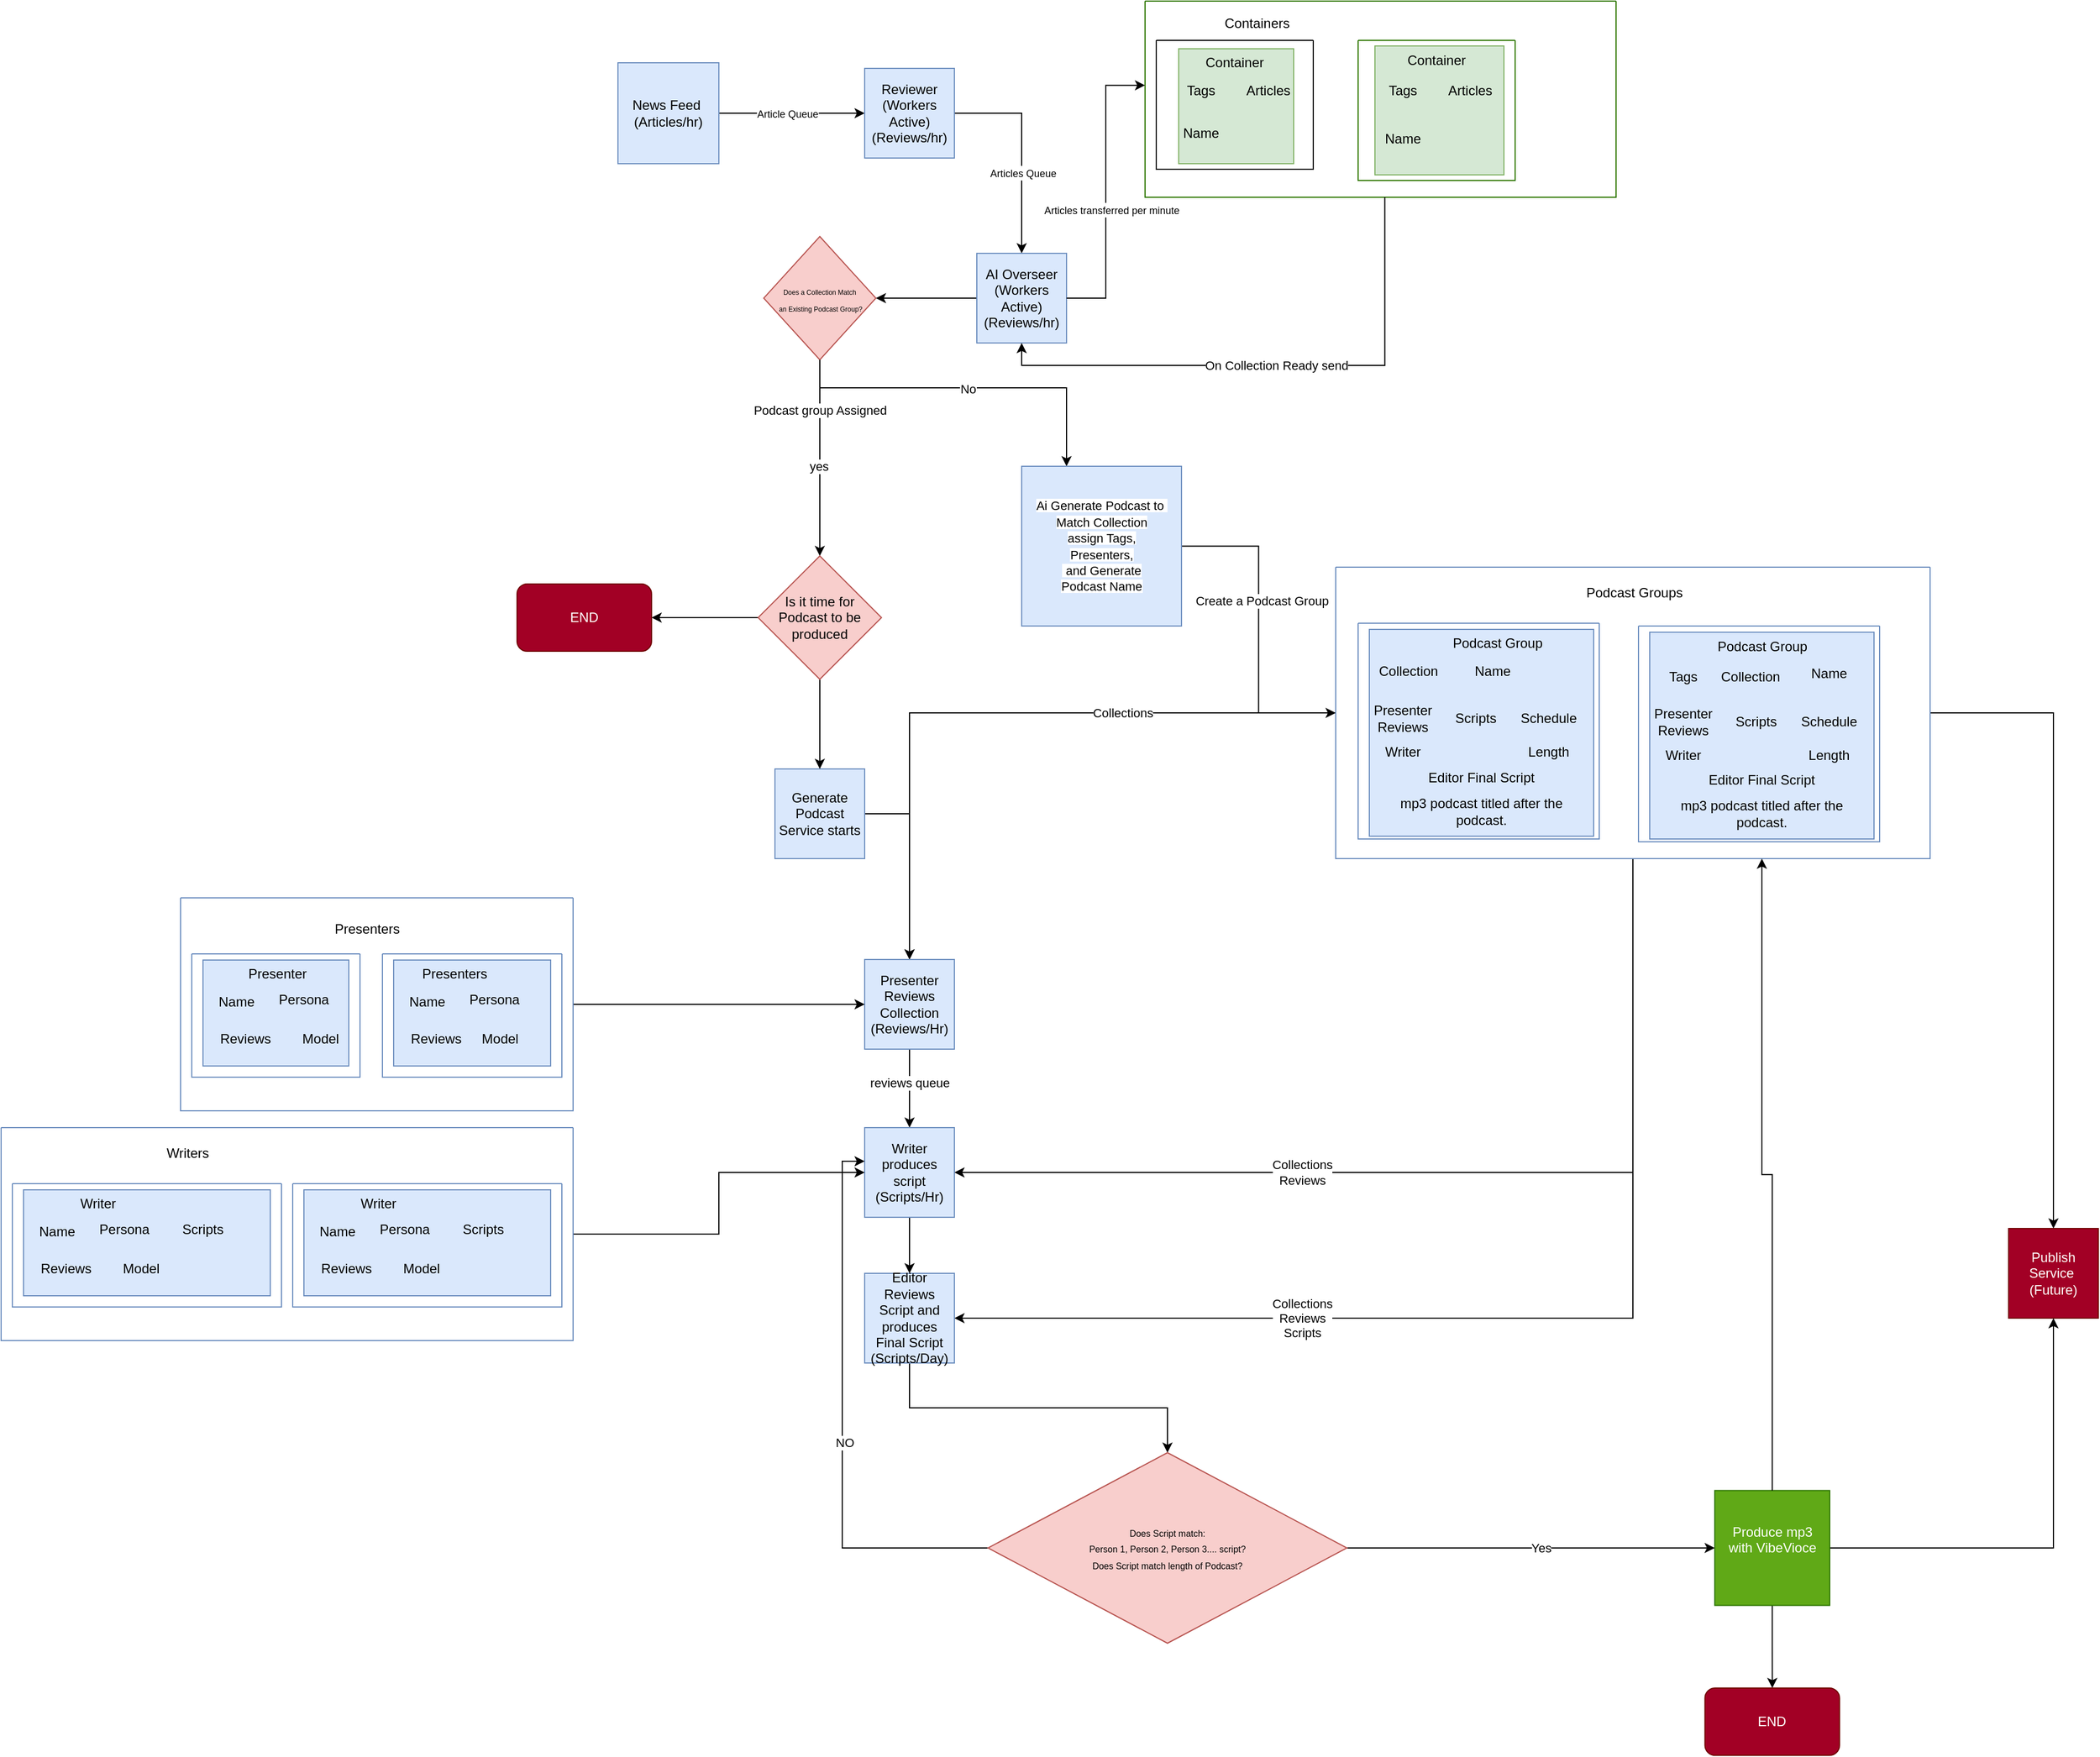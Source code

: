 <mxfile version="26.1.3">
  <diagram name="Page-1" id="74e2e168-ea6b-b213-b513-2b3c1d86103e">
    <mxGraphModel dx="2787" dy="908" grid="1" gridSize="10" guides="1" tooltips="1" connect="1" arrows="1" fold="1" page="1" pageScale="1" pageWidth="1100" pageHeight="850" background="none" math="0" shadow="0">
      <root>
        <mxCell id="0" />
        <mxCell id="1" parent="0" />
        <mxCell id="rtvpqQw-Y-bNc0LHo0PK-131" style="edgeStyle=orthogonalEdgeStyle;rounded=0;orthogonalLoop=1;jettySize=auto;html=1;entryX=1;entryY=0.5;entryDx=0;entryDy=0;exitX=0.5;exitY=1;exitDx=0;exitDy=0;" edge="1" parent="1" source="rtvpqQw-Y-bNc0LHo0PK-89" target="rtvpqQw-Y-bNc0LHo0PK-126">
          <mxGeometry relative="1" as="geometry">
            <mxPoint x="650" y="940.029" as="sourcePoint" />
          </mxGeometry>
        </mxCell>
        <mxCell id="rtvpqQw-Y-bNc0LHo0PK-132" value="Collections&lt;br&gt;Reviews&lt;br&gt;Scripts" style="edgeLabel;html=1;align=center;verticalAlign=middle;resizable=0;points=[];" vertex="1" connectable="0" parent="rtvpqQw-Y-bNc0LHo0PK-131">
          <mxGeometry x="0.267" relative="1" as="geometry">
            <mxPoint x="-62" as="offset" />
          </mxGeometry>
        </mxCell>
        <mxCell id="rtvpqQw-Y-bNc0LHo0PK-129" style="edgeStyle=orthogonalEdgeStyle;rounded=0;orthogonalLoop=1;jettySize=auto;html=1;exitX=0.5;exitY=1;exitDx=0;exitDy=0;entryX=1;entryY=0.5;entryDx=0;entryDy=0;" edge="1" parent="1" source="rtvpqQw-Y-bNc0LHo0PK-89" target="rtvpqQw-Y-bNc0LHo0PK-123">
          <mxGeometry relative="1" as="geometry">
            <mxPoint x="945" y="830.5" as="sourcePoint" />
            <mxPoint x="340" y="1110.5" as="targetPoint" />
          </mxGeometry>
        </mxCell>
        <mxCell id="rtvpqQw-Y-bNc0LHo0PK-130" value="Collections&lt;div&gt;Reviews&lt;/div&gt;" style="edgeLabel;html=1;align=center;verticalAlign=middle;resizable=0;points=[];" vertex="1" connectable="0" parent="rtvpqQw-Y-bNc0LHo0PK-129">
          <mxGeometry x="-0.06" y="1" relative="1" as="geometry">
            <mxPoint x="-159" y="-1" as="offset" />
          </mxGeometry>
        </mxCell>
        <mxCell id="rtvpqQw-Y-bNc0LHo0PK-3" style="edgeStyle=orthogonalEdgeStyle;rounded=0;orthogonalLoop=1;jettySize=auto;html=1;" edge="1" parent="1" source="rtvpqQw-Y-bNc0LHo0PK-1" target="rtvpqQw-Y-bNc0LHo0PK-2">
          <mxGeometry relative="1" as="geometry" />
        </mxCell>
        <mxCell id="rtvpqQw-Y-bNc0LHo0PK-4" value="&lt;font style=&quot;font-size: 9px;&quot;&gt;Article Queue&lt;/font&gt;" style="edgeLabel;html=1;align=center;verticalAlign=middle;resizable=0;points=[];" vertex="1" connectable="0" parent="rtvpqQw-Y-bNc0LHo0PK-3">
          <mxGeometry x="-0.061" relative="1" as="geometry">
            <mxPoint as="offset" />
          </mxGeometry>
        </mxCell>
        <mxCell id="rtvpqQw-Y-bNc0LHo0PK-1" value="News Feed&amp;nbsp;&lt;div&gt;(Articles/hr)&lt;/div&gt;" style="whiteSpace=wrap;html=1;aspect=fixed;fillColor=#dae8fc;strokeColor=#6c8ebf;" vertex="1" parent="1">
          <mxGeometry x="20" y="100" width="90" height="90" as="geometry" />
        </mxCell>
        <mxCell id="rtvpqQw-Y-bNc0LHo0PK-7" style="edgeStyle=orthogonalEdgeStyle;rounded=0;orthogonalLoop=1;jettySize=auto;html=1;" edge="1" parent="1" source="rtvpqQw-Y-bNc0LHo0PK-2" target="rtvpqQw-Y-bNc0LHo0PK-28">
          <mxGeometry relative="1" as="geometry" />
        </mxCell>
        <mxCell id="rtvpqQw-Y-bNc0LHo0PK-33" value="&lt;font style=&quot;font-size: 9px;&quot;&gt;Articles Queue&lt;/font&gt;" style="edgeLabel;html=1;align=center;verticalAlign=middle;resizable=0;points=[];" vertex="1" connectable="0" parent="rtvpqQw-Y-bNc0LHo0PK-7">
          <mxGeometry x="0.222" y="1" relative="1" as="geometry">
            <mxPoint as="offset" />
          </mxGeometry>
        </mxCell>
        <mxCell id="rtvpqQw-Y-bNc0LHo0PK-2" value="Reviewer&lt;br&gt;(Workers Active)&lt;br&gt;(Reviews/hr)" style="whiteSpace=wrap;html=1;aspect=fixed;fillColor=#dae8fc;strokeColor=#6c8ebf;" vertex="1" parent="1">
          <mxGeometry x="240" y="105" width="80" height="80" as="geometry" />
        </mxCell>
        <mxCell id="rtvpqQw-Y-bNc0LHo0PK-6" value="" style="swimlane;startSize=0;fillColor=#60a917;strokeColor=#2D7600;fontColor=#ffffff;" vertex="1" parent="1">
          <mxGeometry x="490" y="45" width="420" height="175" as="geometry" />
        </mxCell>
        <mxCell id="rtvpqQw-Y-bNc0LHo0PK-8" value="Containers" style="text;html=1;align=center;verticalAlign=middle;whiteSpace=wrap;rounded=0;" vertex="1" parent="rtvpqQw-Y-bNc0LHo0PK-6">
          <mxGeometry x="70" y="5" width="60" height="30" as="geometry" />
        </mxCell>
        <mxCell id="rtvpqQw-Y-bNc0LHo0PK-10" value="" style="swimlane;startSize=0;" vertex="1" parent="rtvpqQw-Y-bNc0LHo0PK-6">
          <mxGeometry x="10" y="35" width="140" height="115" as="geometry" />
        </mxCell>
        <mxCell id="rtvpqQw-Y-bNc0LHo0PK-73" value="" style="whiteSpace=wrap;html=1;aspect=fixed;fillColor=#d5e8d4;strokeColor=#82b366;" vertex="1" parent="rtvpqQw-Y-bNc0LHo0PK-10">
          <mxGeometry x="20" y="7.5" width="102.5" height="102.5" as="geometry" />
        </mxCell>
        <mxCell id="rtvpqQw-Y-bNc0LHo0PK-11" value="Container" style="text;html=1;align=center;verticalAlign=middle;whiteSpace=wrap;rounded=0;" vertex="1" parent="rtvpqQw-Y-bNc0LHo0PK-10">
          <mxGeometry x="40" y="7.5" width="60" height="25" as="geometry" />
        </mxCell>
        <mxCell id="rtvpqQw-Y-bNc0LHo0PK-17" value="Tags" style="text;html=1;align=center;verticalAlign=middle;whiteSpace=wrap;rounded=0;" vertex="1" parent="rtvpqQw-Y-bNc0LHo0PK-10">
          <mxGeometry x="10" y="30" width="60" height="30" as="geometry" />
        </mxCell>
        <mxCell id="rtvpqQw-Y-bNc0LHo0PK-18" value="Articles" style="text;html=1;align=center;verticalAlign=middle;whiteSpace=wrap;rounded=0;" vertex="1" parent="rtvpqQw-Y-bNc0LHo0PK-10">
          <mxGeometry x="70" y="30" width="60" height="30" as="geometry" />
        </mxCell>
        <mxCell id="rtvpqQw-Y-bNc0LHo0PK-26" value="Name" style="text;html=1;align=center;verticalAlign=middle;whiteSpace=wrap;rounded=0;" vertex="1" parent="rtvpqQw-Y-bNc0LHo0PK-10">
          <mxGeometry x="10" y="70" width="60" height="25" as="geometry" />
        </mxCell>
        <mxCell id="rtvpqQw-Y-bNc0LHo0PK-21" value="" style="swimlane;startSize=0;fillColor=#60a917;fontColor=#ffffff;strokeColor=#2D7600;" vertex="1" parent="rtvpqQw-Y-bNc0LHo0PK-6">
          <mxGeometry x="190" y="35" width="140" height="125" as="geometry" />
        </mxCell>
        <mxCell id="rtvpqQw-Y-bNc0LHo0PK-71" value="" style="whiteSpace=wrap;html=1;aspect=fixed;fillColor=#d5e8d4;strokeColor=#82b366;" vertex="1" parent="rtvpqQw-Y-bNc0LHo0PK-21">
          <mxGeometry x="15" y="5" width="115" height="115" as="geometry" />
        </mxCell>
        <mxCell id="rtvpqQw-Y-bNc0LHo0PK-22" value="Container" style="text;html=1;align=center;verticalAlign=middle;whiteSpace=wrap;rounded=0;" vertex="1" parent="rtvpqQw-Y-bNc0LHo0PK-21">
          <mxGeometry x="40" y="5" width="60" height="25" as="geometry" />
        </mxCell>
        <mxCell id="rtvpqQw-Y-bNc0LHo0PK-23" value="Tags" style="text;html=1;align=center;verticalAlign=middle;whiteSpace=wrap;rounded=0;" vertex="1" parent="rtvpqQw-Y-bNc0LHo0PK-21">
          <mxGeometry x="10" y="30" width="60" height="30" as="geometry" />
        </mxCell>
        <mxCell id="rtvpqQw-Y-bNc0LHo0PK-24" value="Articles" style="text;html=1;align=center;verticalAlign=middle;whiteSpace=wrap;rounded=0;" vertex="1" parent="rtvpqQw-Y-bNc0LHo0PK-21">
          <mxGeometry x="70" y="30" width="60" height="30" as="geometry" />
        </mxCell>
        <mxCell id="rtvpqQw-Y-bNc0LHo0PK-27" value="Name" style="text;html=1;align=center;verticalAlign=middle;whiteSpace=wrap;rounded=0;" vertex="1" parent="rtvpqQw-Y-bNc0LHo0PK-21">
          <mxGeometry x="10" y="75" width="60" height="25" as="geometry" />
        </mxCell>
        <mxCell id="rtvpqQw-Y-bNc0LHo0PK-41" style="edgeStyle=orthogonalEdgeStyle;rounded=0;orthogonalLoop=1;jettySize=auto;html=1;" edge="1" parent="1" source="rtvpqQw-Y-bNc0LHo0PK-28" target="rtvpqQw-Y-bNc0LHo0PK-40">
          <mxGeometry relative="1" as="geometry" />
        </mxCell>
        <mxCell id="rtvpqQw-Y-bNc0LHo0PK-28" value="AI Overseer&lt;br&gt;(Workers Active)&lt;br&gt;(Reviews/hr)" style="whiteSpace=wrap;html=1;aspect=fixed;fillColor=#dae8fc;strokeColor=#6c8ebf;" vertex="1" parent="1">
          <mxGeometry x="340" y="270" width="80" height="80" as="geometry" />
        </mxCell>
        <mxCell id="rtvpqQw-Y-bNc0LHo0PK-29" style="edgeStyle=orthogonalEdgeStyle;rounded=0;orthogonalLoop=1;jettySize=auto;html=1;entryX=0;entryY=0.429;entryDx=0;entryDy=0;entryPerimeter=0;" edge="1" parent="1" source="rtvpqQw-Y-bNc0LHo0PK-28" target="rtvpqQw-Y-bNc0LHo0PK-6">
          <mxGeometry relative="1" as="geometry" />
        </mxCell>
        <mxCell id="rtvpqQw-Y-bNc0LHo0PK-34" value="&lt;font style=&quot;font-size: 9px;&quot;&gt;Articles transferred per minute&lt;/font&gt;" style="edgeLabel;html=1;align=center;verticalAlign=middle;resizable=0;points=[];" vertex="1" connectable="0" parent="rtvpqQw-Y-bNc0LHo0PK-29">
          <mxGeometry x="-0.479" y="1" relative="1" as="geometry">
            <mxPoint x="6" y="-47" as="offset" />
          </mxGeometry>
        </mxCell>
        <mxCell id="rtvpqQw-Y-bNc0LHo0PK-32" style="edgeStyle=orthogonalEdgeStyle;rounded=0;orthogonalLoop=1;jettySize=auto;html=1;entryX=0.5;entryY=1;entryDx=0;entryDy=0;exitX=0.509;exitY=1;exitDx=0;exitDy=0;exitPerimeter=0;" edge="1" parent="1" source="rtvpqQw-Y-bNc0LHo0PK-6" target="rtvpqQw-Y-bNc0LHo0PK-28">
          <mxGeometry relative="1" as="geometry" />
        </mxCell>
        <mxCell id="rtvpqQw-Y-bNc0LHo0PK-35" value="On Collection Ready send" style="edgeLabel;html=1;align=center;verticalAlign=middle;resizable=0;points=[];" vertex="1" connectable="0" parent="rtvpqQw-Y-bNc0LHo0PK-32">
          <mxGeometry x="0.002" relative="1" as="geometry">
            <mxPoint as="offset" />
          </mxGeometry>
        </mxCell>
        <mxCell id="rtvpqQw-Y-bNc0LHo0PK-56" style="edgeStyle=orthogonalEdgeStyle;rounded=0;orthogonalLoop=1;jettySize=auto;html=1;exitX=0.5;exitY=1;exitDx=0;exitDy=0;" edge="1" parent="1" source="rtvpqQw-Y-bNc0LHo0PK-40" target="rtvpqQw-Y-bNc0LHo0PK-75">
          <mxGeometry relative="1" as="geometry">
            <mxPoint x="420" y="407.5" as="targetPoint" />
            <Array as="points">
              <mxPoint x="200" y="390" />
              <mxPoint x="420" y="390" />
            </Array>
          </mxGeometry>
        </mxCell>
        <mxCell id="rtvpqQw-Y-bNc0LHo0PK-57" value="No" style="edgeLabel;html=1;align=center;verticalAlign=middle;resizable=0;points=[];" vertex="1" connectable="0" parent="rtvpqQw-Y-bNc0LHo0PK-56">
          <mxGeometry x="-0.005" y="-1" relative="1" as="geometry">
            <mxPoint as="offset" />
          </mxGeometry>
        </mxCell>
        <mxCell id="rtvpqQw-Y-bNc0LHo0PK-40" value="&lt;font style=&quot;font-size: 6px;&quot;&gt;Does a Collection Match&lt;/font&gt;&lt;div&gt;&lt;font style=&quot;font-size: 6px;&quot;&gt;&amp;nbsp;an Existing Podcast Group?&lt;/font&gt;&lt;/div&gt;" style="rhombus;whiteSpace=wrap;html=1;fillColor=#f8cecc;strokeColor=#b85450;" vertex="1" parent="1">
          <mxGeometry x="150" y="255" width="100" height="110" as="geometry" />
        </mxCell>
        <mxCell id="rtvpqQw-Y-bNc0LHo0PK-49" style="edgeStyle=orthogonalEdgeStyle;rounded=0;orthogonalLoop=1;jettySize=auto;html=1;" edge="1" parent="1" source="rtvpqQw-Y-bNc0LHo0PK-40" target="rtvpqQw-Y-bNc0LHo0PK-139">
          <mxGeometry relative="1" as="geometry">
            <mxPoint x="61" y="412" as="targetPoint" />
          </mxGeometry>
        </mxCell>
        <mxCell id="rtvpqQw-Y-bNc0LHo0PK-50" value="yes" style="edgeLabel;html=1;align=center;verticalAlign=middle;resizable=0;points=[];" vertex="1" connectable="0" parent="rtvpqQw-Y-bNc0LHo0PK-49">
          <mxGeometry x="0.08" y="-1" relative="1" as="geometry">
            <mxPoint as="offset" />
          </mxGeometry>
        </mxCell>
        <mxCell id="rtvpqQw-Y-bNc0LHo0PK-102" style="edgeStyle=orthogonalEdgeStyle;rounded=0;orthogonalLoop=1;jettySize=auto;html=1;" edge="1" parent="1" source="rtvpqQw-Y-bNc0LHo0PK-75" target="rtvpqQw-Y-bNc0LHo0PK-89">
          <mxGeometry relative="1" as="geometry" />
        </mxCell>
        <mxCell id="rtvpqQw-Y-bNc0LHo0PK-103" value="Create a Podcast Group" style="edgeLabel;html=1;align=center;verticalAlign=middle;resizable=0;points=[];" vertex="1" connectable="0" parent="rtvpqQw-Y-bNc0LHo0PK-102">
          <mxGeometry x="-0.179" y="2" relative="1" as="geometry">
            <mxPoint as="offset" />
          </mxGeometry>
        </mxCell>
        <mxCell id="rtvpqQw-Y-bNc0LHo0PK-75" value="&lt;br&gt;&lt;span style=&quot;color: rgb(0, 0, 0); font-family: Helvetica; font-size: 11px; font-style: normal; font-variant-ligatures: normal; font-variant-caps: normal; font-weight: 400; letter-spacing: normal; orphans: 2; text-align: center; text-indent: 0px; text-transform: none; widows: 2; word-spacing: 0px; -webkit-text-stroke-width: 0px; white-space: nowrap; background-color: rgb(255, 255, 255); text-decoration-thickness: initial; text-decoration-style: initial; text-decoration-color: initial; float: none; display: inline !important;&quot;&gt;Ai Generate Podcast to&amp;nbsp;&lt;/span&gt;&lt;div&gt;&lt;span style=&quot;color: rgb(0, 0, 0); font-family: Helvetica; font-size: 11px; font-style: normal; font-variant-ligatures: normal; font-variant-caps: normal; font-weight: 400; letter-spacing: normal; orphans: 2; text-align: center; text-indent: 0px; text-transform: none; widows: 2; word-spacing: 0px; -webkit-text-stroke-width: 0px; white-space: nowrap; background-color: rgb(255, 255, 255); text-decoration-thickness: initial; text-decoration-style: initial; text-decoration-color: initial; float: none; display: inline !important;&quot;&gt;Match Collection &lt;br&gt;assign Tags,&lt;br&gt;Presenters,&lt;br&gt;&amp;nbsp;and Generate &lt;br&gt;Podcast Name&lt;/span&gt;&lt;br&gt;&lt;br&gt;&lt;/div&gt;" style="whiteSpace=wrap;html=1;aspect=fixed;fillColor=#dae8fc;strokeColor=#6c8ebf;" vertex="1" parent="1">
          <mxGeometry x="380" y="460" width="142.5" height="142.5" as="geometry" />
        </mxCell>
        <mxCell id="rtvpqQw-Y-bNc0LHo0PK-119" style="edgeStyle=orthogonalEdgeStyle;rounded=0;orthogonalLoop=1;jettySize=auto;html=1;exitX=0;exitY=0.5;exitDx=0;exitDy=0;" edge="1" parent="1" source="rtvpqQw-Y-bNc0LHo0PK-89" target="rtvpqQw-Y-bNc0LHo0PK-117">
          <mxGeometry relative="1" as="geometry">
            <mxPoint x="650" y="910" as="sourcePoint" />
          </mxGeometry>
        </mxCell>
        <mxCell id="rtvpqQw-Y-bNc0LHo0PK-120" value="Collections" style="edgeLabel;html=1;align=center;verticalAlign=middle;resizable=0;points=[];" vertex="1" connectable="0" parent="rtvpqQw-Y-bNc0LHo0PK-119">
          <mxGeometry x="0.445" relative="1" as="geometry">
            <mxPoint x="190" y="-54" as="offset" />
          </mxGeometry>
        </mxCell>
        <mxCell id="rtvpqQw-Y-bNc0LHo0PK-184" style="edgeStyle=orthogonalEdgeStyle;rounded=0;orthogonalLoop=1;jettySize=auto;html=1;" edge="1" parent="1" source="rtvpqQw-Y-bNc0LHo0PK-89" target="rtvpqQw-Y-bNc0LHo0PK-128">
          <mxGeometry relative="1" as="geometry" />
        </mxCell>
        <mxCell id="rtvpqQw-Y-bNc0LHo0PK-89" value="" style="swimlane;startSize=0;fillColor=#dae8fc;strokeColor=#6c8ebf;" vertex="1" parent="1">
          <mxGeometry x="660" y="550" width="530" height="260" as="geometry" />
        </mxCell>
        <mxCell id="rtvpqQw-Y-bNc0LHo0PK-77" value="" style="swimlane;startSize=0;fillColor=#dae8fc;strokeColor=#6c8ebf;" vertex="1" parent="rtvpqQw-Y-bNc0LHo0PK-89">
          <mxGeometry x="20" y="50" width="215" height="192.5" as="geometry" />
        </mxCell>
        <mxCell id="rtvpqQw-Y-bNc0LHo0PK-78" value="" style="rounded=0;whiteSpace=wrap;html=1;fillColor=#dae8fc;strokeColor=#6c8ebf;" vertex="1" parent="rtvpqQw-Y-bNc0LHo0PK-77">
          <mxGeometry x="10" y="5.5" width="200" height="184.5" as="geometry" />
        </mxCell>
        <mxCell id="rtvpqQw-Y-bNc0LHo0PK-79" value="Podcast Group" style="text;html=1;align=center;verticalAlign=middle;whiteSpace=wrap;rounded=0;" vertex="1" parent="rtvpqQw-Y-bNc0LHo0PK-77">
          <mxGeometry x="77.5" y="5.5" width="92.5" height="25" as="geometry" />
        </mxCell>
        <mxCell id="rtvpqQw-Y-bNc0LHo0PK-81" value="Collection" style="text;html=1;align=center;verticalAlign=middle;whiteSpace=wrap;rounded=0;" vertex="1" parent="rtvpqQw-Y-bNc0LHo0PK-77">
          <mxGeometry x="15" y="27.5" width="60" height="30" as="geometry" />
        </mxCell>
        <mxCell id="rtvpqQw-Y-bNc0LHo0PK-82" value="Presenter Reviews" style="text;html=1;align=center;verticalAlign=middle;whiteSpace=wrap;rounded=0;" vertex="1" parent="rtvpqQw-Y-bNc0LHo0PK-77">
          <mxGeometry x="10" y="70" width="60" height="30" as="geometry" />
        </mxCell>
        <mxCell id="rtvpqQw-Y-bNc0LHo0PK-83" value="Name" style="text;html=1;align=center;verticalAlign=middle;whiteSpace=wrap;rounded=0;" vertex="1" parent="rtvpqQw-Y-bNc0LHo0PK-77">
          <mxGeometry x="90" y="30" width="60" height="25" as="geometry" />
        </mxCell>
        <mxCell id="rtvpqQw-Y-bNc0LHo0PK-84" value="Writer" style="text;html=1;align=center;verticalAlign=middle;whiteSpace=wrap;rounded=0;" vertex="1" parent="rtvpqQw-Y-bNc0LHo0PK-77">
          <mxGeometry x="10" y="100" width="60" height="30" as="geometry" />
        </mxCell>
        <mxCell id="rtvpqQw-Y-bNc0LHo0PK-85" value="Scripts" style="text;html=1;align=center;verticalAlign=middle;whiteSpace=wrap;rounded=0;" vertex="1" parent="rtvpqQw-Y-bNc0LHo0PK-77">
          <mxGeometry x="75" y="70" width="60" height="30" as="geometry" />
        </mxCell>
        <mxCell id="rtvpqQw-Y-bNc0LHo0PK-86" value="Editor Final Script" style="text;html=1;align=center;verticalAlign=middle;whiteSpace=wrap;rounded=0;" vertex="1" parent="rtvpqQw-Y-bNc0LHo0PK-77">
          <mxGeometry x="40" y="122.5" width="140" height="30" as="geometry" />
        </mxCell>
        <mxCell id="rtvpqQw-Y-bNc0LHo0PK-87" value="mp3 podcast titled after the podcast." style="text;html=1;align=center;verticalAlign=middle;whiteSpace=wrap;rounded=0;" vertex="1" parent="rtvpqQw-Y-bNc0LHo0PK-77">
          <mxGeometry x="20" y="152.5" width="180" height="30" as="geometry" />
        </mxCell>
        <mxCell id="rtvpqQw-Y-bNc0LHo0PK-88" value="Schedule" style="text;html=1;align=center;verticalAlign=middle;whiteSpace=wrap;rounded=0;" vertex="1" parent="rtvpqQw-Y-bNc0LHo0PK-77">
          <mxGeometry x="125" y="70" width="90" height="30" as="geometry" />
        </mxCell>
        <mxCell id="rtvpqQw-Y-bNc0LHo0PK-134" value="Length" style="text;html=1;align=center;verticalAlign=middle;whiteSpace=wrap;rounded=0;" vertex="1" parent="rtvpqQw-Y-bNc0LHo0PK-77">
          <mxGeometry x="140" y="100" width="60" height="30" as="geometry" />
        </mxCell>
        <mxCell id="rtvpqQw-Y-bNc0LHo0PK-101" value="Podcast Groups" style="text;html=1;align=center;verticalAlign=middle;whiteSpace=wrap;rounded=0;" vertex="1" parent="rtvpqQw-Y-bNc0LHo0PK-89">
          <mxGeometry x="220" y="10" width="92.5" height="25" as="geometry" />
        </mxCell>
        <mxCell id="rtvpqQw-Y-bNc0LHo0PK-104" value="" style="swimlane;startSize=0;fillColor=#dae8fc;strokeColor=#6c8ebf;" vertex="1" parent="1">
          <mxGeometry x="930" y="602.5" width="215" height="192.5" as="geometry" />
        </mxCell>
        <mxCell id="rtvpqQw-Y-bNc0LHo0PK-105" value="" style="rounded=0;whiteSpace=wrap;html=1;fillColor=#dae8fc;strokeColor=#6c8ebf;" vertex="1" parent="rtvpqQw-Y-bNc0LHo0PK-104">
          <mxGeometry x="10" y="5.5" width="200" height="184.5" as="geometry" />
        </mxCell>
        <mxCell id="rtvpqQw-Y-bNc0LHo0PK-106" value="Podcast Group" style="text;html=1;align=center;verticalAlign=middle;whiteSpace=wrap;rounded=0;" vertex="1" parent="rtvpqQw-Y-bNc0LHo0PK-104">
          <mxGeometry x="63.75" y="5.5" width="92.5" height="25" as="geometry" />
        </mxCell>
        <mxCell id="rtvpqQw-Y-bNc0LHo0PK-107" value="Tags" style="text;html=1;align=center;verticalAlign=middle;whiteSpace=wrap;rounded=0;" vertex="1" parent="rtvpqQw-Y-bNc0LHo0PK-104">
          <mxGeometry x="10" y="30" width="60" height="30" as="geometry" />
        </mxCell>
        <mxCell id="rtvpqQw-Y-bNc0LHo0PK-108" value="Collection" style="text;html=1;align=center;verticalAlign=middle;whiteSpace=wrap;rounded=0;" vertex="1" parent="rtvpqQw-Y-bNc0LHo0PK-104">
          <mxGeometry x="70" y="30" width="60" height="30" as="geometry" />
        </mxCell>
        <mxCell id="rtvpqQw-Y-bNc0LHo0PK-109" value="Presenter Reviews" style="text;html=1;align=center;verticalAlign=middle;whiteSpace=wrap;rounded=0;" vertex="1" parent="rtvpqQw-Y-bNc0LHo0PK-104">
          <mxGeometry x="10" y="70" width="60" height="30" as="geometry" />
        </mxCell>
        <mxCell id="rtvpqQw-Y-bNc0LHo0PK-110" value="Name" style="text;html=1;align=center;verticalAlign=middle;whiteSpace=wrap;rounded=0;" vertex="1" parent="rtvpqQw-Y-bNc0LHo0PK-104">
          <mxGeometry x="140" y="30" width="60" height="25" as="geometry" />
        </mxCell>
        <mxCell id="rtvpqQw-Y-bNc0LHo0PK-111" value="Writer" style="text;html=1;align=center;verticalAlign=middle;whiteSpace=wrap;rounded=0;" vertex="1" parent="rtvpqQw-Y-bNc0LHo0PK-104">
          <mxGeometry x="10" y="100" width="60" height="30" as="geometry" />
        </mxCell>
        <mxCell id="rtvpqQw-Y-bNc0LHo0PK-112" value="Scripts" style="text;html=1;align=center;verticalAlign=middle;whiteSpace=wrap;rounded=0;" vertex="1" parent="rtvpqQw-Y-bNc0LHo0PK-104">
          <mxGeometry x="75" y="70" width="60" height="30" as="geometry" />
        </mxCell>
        <mxCell id="rtvpqQw-Y-bNc0LHo0PK-113" value="Editor Final Script" style="text;html=1;align=center;verticalAlign=middle;whiteSpace=wrap;rounded=0;" vertex="1" parent="rtvpqQw-Y-bNc0LHo0PK-104">
          <mxGeometry x="40" y="122.5" width="140" height="30" as="geometry" />
        </mxCell>
        <mxCell id="rtvpqQw-Y-bNc0LHo0PK-114" value="mp3 podcast titled after the podcast." style="text;html=1;align=center;verticalAlign=middle;whiteSpace=wrap;rounded=0;" vertex="1" parent="rtvpqQw-Y-bNc0LHo0PK-104">
          <mxGeometry x="20" y="152.5" width="180" height="30" as="geometry" />
        </mxCell>
        <mxCell id="rtvpqQw-Y-bNc0LHo0PK-115" value="Schedule" style="text;html=1;align=center;verticalAlign=middle;whiteSpace=wrap;rounded=0;" vertex="1" parent="rtvpqQw-Y-bNc0LHo0PK-104">
          <mxGeometry x="125" y="70" width="90" height="30" as="geometry" />
        </mxCell>
        <mxCell id="rtvpqQw-Y-bNc0LHo0PK-135" value="Length" style="text;html=1;align=center;verticalAlign=middle;whiteSpace=wrap;rounded=0;" vertex="1" parent="rtvpqQw-Y-bNc0LHo0PK-104">
          <mxGeometry x="140" y="100" width="60" height="30" as="geometry" />
        </mxCell>
        <mxCell id="rtvpqQw-Y-bNc0LHo0PK-118" style="edgeStyle=orthogonalEdgeStyle;rounded=0;orthogonalLoop=1;jettySize=auto;html=1;exitX=1;exitY=0.5;exitDx=0;exitDy=0;" edge="1" parent="1" source="rtvpqQw-Y-bNc0LHo0PK-116" target="rtvpqQw-Y-bNc0LHo0PK-117">
          <mxGeometry relative="1" as="geometry" />
        </mxCell>
        <mxCell id="rtvpqQw-Y-bNc0LHo0PK-116" value="Generate Podcast Service starts" style="whiteSpace=wrap;html=1;aspect=fixed;fillColor=#dae8fc;strokeColor=#6c8ebf;" vertex="1" parent="1">
          <mxGeometry x="160" y="730" width="80" height="80" as="geometry" />
        </mxCell>
        <mxCell id="rtvpqQw-Y-bNc0LHo0PK-124" style="edgeStyle=orthogonalEdgeStyle;rounded=0;orthogonalLoop=1;jettySize=auto;html=1;" edge="1" parent="1" source="rtvpqQw-Y-bNc0LHo0PK-117" target="rtvpqQw-Y-bNc0LHo0PK-123">
          <mxGeometry relative="1" as="geometry" />
        </mxCell>
        <mxCell id="rtvpqQw-Y-bNc0LHo0PK-125" value="reviews queue" style="edgeLabel;html=1;align=center;verticalAlign=middle;resizable=0;points=[];" vertex="1" connectable="0" parent="rtvpqQw-Y-bNc0LHo0PK-124">
          <mxGeometry x="-0.152" relative="1" as="geometry">
            <mxPoint as="offset" />
          </mxGeometry>
        </mxCell>
        <mxCell id="rtvpqQw-Y-bNc0LHo0PK-117" value="Presenter Reviews Collection&lt;br&gt;(Reviews/Hr)" style="whiteSpace=wrap;html=1;aspect=fixed;fillColor=#dae8fc;strokeColor=#6c8ebf;" vertex="1" parent="1">
          <mxGeometry x="240" y="900" width="80" height="80" as="geometry" />
        </mxCell>
        <mxCell id="rtvpqQw-Y-bNc0LHo0PK-127" style="edgeStyle=orthogonalEdgeStyle;rounded=0;orthogonalLoop=1;jettySize=auto;html=1;" edge="1" parent="1" source="rtvpqQw-Y-bNc0LHo0PK-123" target="rtvpqQw-Y-bNc0LHo0PK-126">
          <mxGeometry relative="1" as="geometry" />
        </mxCell>
        <mxCell id="rtvpqQw-Y-bNc0LHo0PK-123" value="Writer&lt;br&gt;produces script&lt;br&gt;(Scripts/Hr)" style="whiteSpace=wrap;html=1;aspect=fixed;fillColor=#dae8fc;strokeColor=#6c8ebf;" vertex="1" parent="1">
          <mxGeometry x="240" y="1050" width="80" height="80" as="geometry" />
        </mxCell>
        <mxCell id="rtvpqQw-Y-bNc0LHo0PK-136" style="edgeStyle=orthogonalEdgeStyle;rounded=0;orthogonalLoop=1;jettySize=auto;html=1;exitX=0.5;exitY=1;exitDx=0;exitDy=0;" edge="1" parent="1" source="rtvpqQw-Y-bNc0LHo0PK-126" target="rtvpqQw-Y-bNc0LHo0PK-133">
          <mxGeometry relative="1" as="geometry" />
        </mxCell>
        <mxCell id="rtvpqQw-Y-bNc0LHo0PK-126" value="Editor&lt;br&gt;Reviews Script and produces Final Script&lt;br&gt;(Scripts/Day)" style="whiteSpace=wrap;html=1;aspect=fixed;fillColor=#dae8fc;strokeColor=#6c8ebf;" vertex="1" parent="1">
          <mxGeometry x="240" y="1180" width="80" height="80" as="geometry" />
        </mxCell>
        <mxCell id="rtvpqQw-Y-bNc0LHo0PK-128" value="Publish Service&amp;nbsp;&lt;br&gt;(Future)" style="whiteSpace=wrap;html=1;aspect=fixed;fillColor=#a20025;fontColor=#ffffff;strokeColor=#6F0000;" vertex="1" parent="1">
          <mxGeometry x="1260" y="1140" width="80" height="80" as="geometry" />
        </mxCell>
        <mxCell id="rtvpqQw-Y-bNc0LHo0PK-138" style="edgeStyle=orthogonalEdgeStyle;rounded=0;orthogonalLoop=1;jettySize=auto;html=1;entryX=0;entryY=0.375;entryDx=0;entryDy=0;entryPerimeter=0;" edge="1" parent="1" source="rtvpqQw-Y-bNc0LHo0PK-133" target="rtvpqQw-Y-bNc0LHo0PK-123">
          <mxGeometry relative="1" as="geometry">
            <mxPoint x="200" y="1490" as="targetPoint" />
          </mxGeometry>
        </mxCell>
        <mxCell id="rtvpqQw-Y-bNc0LHo0PK-145" value="NO" style="edgeLabel;html=1;align=center;verticalAlign=middle;resizable=0;points=[];" vertex="1" connectable="0" parent="rtvpqQw-Y-bNc0LHo0PK-138">
          <mxGeometry x="-0.095" y="-2" relative="1" as="geometry">
            <mxPoint as="offset" />
          </mxGeometry>
        </mxCell>
        <mxCell id="rtvpqQw-Y-bNc0LHo0PK-149" style="edgeStyle=orthogonalEdgeStyle;rounded=0;orthogonalLoop=1;jettySize=auto;html=1;exitX=1;exitY=0.5;exitDx=0;exitDy=0;entryX=0;entryY=0.5;entryDx=0;entryDy=0;" edge="1" parent="1" source="rtvpqQw-Y-bNc0LHo0PK-133" target="rtvpqQw-Y-bNc0LHo0PK-148">
          <mxGeometry relative="1" as="geometry" />
        </mxCell>
        <mxCell id="rtvpqQw-Y-bNc0LHo0PK-150" value="Yes" style="edgeLabel;html=1;align=center;verticalAlign=middle;resizable=0;points=[];" vertex="1" connectable="0" parent="rtvpqQw-Y-bNc0LHo0PK-149">
          <mxGeometry x="0.051" relative="1" as="geometry">
            <mxPoint as="offset" />
          </mxGeometry>
        </mxCell>
        <mxCell id="rtvpqQw-Y-bNc0LHo0PK-133" value="&lt;font style=&quot;font-size: 8px;&quot;&gt;Does Script match:&lt;br&gt;Person 1, Person 2, Person 3.... script?&lt;br&gt;Does Script match length of Podcast?&lt;br&gt;&lt;/font&gt;" style="rhombus;whiteSpace=wrap;html=1;fillColor=#f8cecc;strokeColor=#b85450;" vertex="1" parent="1">
          <mxGeometry x="350" y="1340" width="320" height="170" as="geometry" />
        </mxCell>
        <mxCell id="rtvpqQw-Y-bNc0LHo0PK-140" style="edgeStyle=orthogonalEdgeStyle;rounded=0;orthogonalLoop=1;jettySize=auto;html=1;" edge="1" parent="1" source="rtvpqQw-Y-bNc0LHo0PK-139" target="rtvpqQw-Y-bNc0LHo0PK-116">
          <mxGeometry relative="1" as="geometry" />
        </mxCell>
        <mxCell id="rtvpqQw-Y-bNc0LHo0PK-141" value="Podcast group Assigned" style="edgeLabel;html=1;align=center;verticalAlign=middle;resizable=0;points=[];" vertex="1" connectable="0" parent="rtvpqQw-Y-bNc0LHo0PK-140">
          <mxGeometry x="0.046" relative="1" as="geometry">
            <mxPoint y="-282" as="offset" />
          </mxGeometry>
        </mxCell>
        <mxCell id="rtvpqQw-Y-bNc0LHo0PK-144" style="edgeStyle=orthogonalEdgeStyle;rounded=0;orthogonalLoop=1;jettySize=auto;html=1;" edge="1" parent="1" source="rtvpqQw-Y-bNc0LHo0PK-139" target="rtvpqQw-Y-bNc0LHo0PK-143">
          <mxGeometry relative="1" as="geometry" />
        </mxCell>
        <mxCell id="rtvpqQw-Y-bNc0LHo0PK-139" value="Is it time for Podcast to be produced" style="rhombus;whiteSpace=wrap;html=1;fillColor=#f8cecc;strokeColor=#b85450;" vertex="1" parent="1">
          <mxGeometry x="145" y="540" width="110" height="110" as="geometry" />
        </mxCell>
        <mxCell id="rtvpqQw-Y-bNc0LHo0PK-143" value="END" style="rounded=1;whiteSpace=wrap;html=1;fillColor=#a20025;strokeColor=#6F0000;fontColor=#ffffff;" vertex="1" parent="1">
          <mxGeometry x="-70" y="565" width="120" height="60" as="geometry" />
        </mxCell>
        <mxCell id="rtvpqQw-Y-bNc0LHo0PK-183" style="edgeStyle=orthogonalEdgeStyle;rounded=0;orthogonalLoop=1;jettySize=auto;html=1;entryX=0.5;entryY=1;entryDx=0;entryDy=0;" edge="1" parent="1" source="rtvpqQw-Y-bNc0LHo0PK-148" target="rtvpqQw-Y-bNc0LHo0PK-128">
          <mxGeometry relative="1" as="geometry" />
        </mxCell>
        <mxCell id="rtvpqQw-Y-bNc0LHo0PK-223" style="edgeStyle=orthogonalEdgeStyle;rounded=0;orthogonalLoop=1;jettySize=auto;html=1;" edge="1" parent="1" source="rtvpqQw-Y-bNc0LHo0PK-148" target="rtvpqQw-Y-bNc0LHo0PK-222">
          <mxGeometry relative="1" as="geometry" />
        </mxCell>
        <mxCell id="rtvpqQw-Y-bNc0LHo0PK-148" value="Produce mp3&lt;div&gt;with VibeVioce&lt;br&gt;&lt;br&gt;&lt;/div&gt;" style="whiteSpace=wrap;html=1;aspect=fixed;fillColor=#60a917;fontColor=#ffffff;strokeColor=#2D7600;" vertex="1" parent="1">
          <mxGeometry x="998" y="1373.75" width="102.5" height="102.5" as="geometry" />
        </mxCell>
        <mxCell id="rtvpqQw-Y-bNc0LHo0PK-151" style="edgeStyle=orthogonalEdgeStyle;rounded=0;orthogonalLoop=1;jettySize=auto;html=1;entryX=0.717;entryY=1;entryDx=0;entryDy=0;entryPerimeter=0;" edge="1" parent="1" source="rtvpqQw-Y-bNc0LHo0PK-148" target="rtvpqQw-Y-bNc0LHo0PK-89">
          <mxGeometry relative="1" as="geometry" />
        </mxCell>
        <mxCell id="rtvpqQw-Y-bNc0LHo0PK-193" style="edgeStyle=orthogonalEdgeStyle;rounded=0;orthogonalLoop=1;jettySize=auto;html=1;" edge="1" parent="1" source="rtvpqQw-Y-bNc0LHo0PK-154" target="rtvpqQw-Y-bNc0LHo0PK-117">
          <mxGeometry relative="1" as="geometry" />
        </mxCell>
        <mxCell id="rtvpqQw-Y-bNc0LHo0PK-154" value="" style="swimlane;startSize=0;fillColor=#dae8fc;strokeColor=#6c8ebf;" vertex="1" parent="1">
          <mxGeometry x="-370" y="845" width="350" height="190" as="geometry" />
        </mxCell>
        <mxCell id="rtvpqQw-Y-bNc0LHo0PK-155" value="" style="swimlane;startSize=0;fillColor=#dae8fc;strokeColor=#6c8ebf;" vertex="1" parent="rtvpqQw-Y-bNc0LHo0PK-154">
          <mxGeometry x="10" y="50" width="150" height="110" as="geometry" />
        </mxCell>
        <mxCell id="rtvpqQw-Y-bNc0LHo0PK-156" value="" style="rounded=0;whiteSpace=wrap;html=1;fillColor=#dae8fc;strokeColor=#6c8ebf;" vertex="1" parent="rtvpqQw-Y-bNc0LHo0PK-155">
          <mxGeometry x="10" y="5.5" width="130" height="94.5" as="geometry" />
        </mxCell>
        <mxCell id="rtvpqQw-Y-bNc0LHo0PK-157" value="Presenter" style="text;html=1;align=center;verticalAlign=middle;whiteSpace=wrap;rounded=0;" vertex="1" parent="rtvpqQw-Y-bNc0LHo0PK-155">
          <mxGeometry x="30" y="5.5" width="92.5" height="25" as="geometry" />
        </mxCell>
        <mxCell id="rtvpqQw-Y-bNc0LHo0PK-159" value="Persona" style="text;html=1;align=center;verticalAlign=middle;whiteSpace=wrap;rounded=0;" vertex="1" parent="rtvpqQw-Y-bNc0LHo0PK-155">
          <mxGeometry x="70" y="25.5" width="60" height="30" as="geometry" />
        </mxCell>
        <mxCell id="rtvpqQw-Y-bNc0LHo0PK-160" value="Name" style="text;html=1;align=center;verticalAlign=middle;whiteSpace=wrap;rounded=0;" vertex="1" parent="rtvpqQw-Y-bNc0LHo0PK-155">
          <mxGeometry x="10" y="30.5" width="60" height="25" as="geometry" />
        </mxCell>
        <mxCell id="rtvpqQw-Y-bNc0LHo0PK-162" value="Reviews" style="text;html=1;align=center;verticalAlign=middle;whiteSpace=wrap;rounded=0;" vertex="1" parent="rtvpqQw-Y-bNc0LHo0PK-155">
          <mxGeometry x="17.5" y="60.5" width="60" height="30" as="geometry" />
        </mxCell>
        <mxCell id="rtvpqQw-Y-bNc0LHo0PK-165" value="Model" style="text;html=1;align=center;verticalAlign=middle;whiteSpace=wrap;rounded=0;" vertex="1" parent="rtvpqQw-Y-bNc0LHo0PK-155">
          <mxGeometry x="70" y="60.5" width="90" height="30" as="geometry" />
        </mxCell>
        <mxCell id="rtvpqQw-Y-bNc0LHo0PK-167" value="Presenters" style="text;html=1;align=center;verticalAlign=middle;whiteSpace=wrap;rounded=0;" vertex="1" parent="rtvpqQw-Y-bNc0LHo0PK-154">
          <mxGeometry x="120" y="15" width="92.5" height="25" as="geometry" />
        </mxCell>
        <mxCell id="rtvpqQw-Y-bNc0LHo0PK-185" value="" style="swimlane;startSize=0;fillColor=#dae8fc;strokeColor=#6c8ebf;" vertex="1" parent="rtvpqQw-Y-bNc0LHo0PK-154">
          <mxGeometry x="180" y="50" width="160" height="110" as="geometry" />
        </mxCell>
        <mxCell id="rtvpqQw-Y-bNc0LHo0PK-186" value="" style="rounded=0;whiteSpace=wrap;html=1;fillColor=#dae8fc;strokeColor=#6c8ebf;" vertex="1" parent="rtvpqQw-Y-bNc0LHo0PK-185">
          <mxGeometry x="10" y="5.5" width="140" height="94.5" as="geometry" />
        </mxCell>
        <mxCell id="rtvpqQw-Y-bNc0LHo0PK-187" value="Presenters" style="text;html=1;align=center;verticalAlign=middle;whiteSpace=wrap;rounded=0;" vertex="1" parent="rtvpqQw-Y-bNc0LHo0PK-185">
          <mxGeometry x="17.5" y="5.5" width="92.5" height="25" as="geometry" />
        </mxCell>
        <mxCell id="rtvpqQw-Y-bNc0LHo0PK-188" value="Persona" style="text;html=1;align=center;verticalAlign=middle;whiteSpace=wrap;rounded=0;" vertex="1" parent="rtvpqQw-Y-bNc0LHo0PK-185">
          <mxGeometry x="70" y="25.5" width="60" height="30" as="geometry" />
        </mxCell>
        <mxCell id="rtvpqQw-Y-bNc0LHo0PK-189" value="Name" style="text;html=1;align=center;verticalAlign=middle;whiteSpace=wrap;rounded=0;" vertex="1" parent="rtvpqQw-Y-bNc0LHo0PK-185">
          <mxGeometry x="10" y="30.5" width="60" height="25" as="geometry" />
        </mxCell>
        <mxCell id="rtvpqQw-Y-bNc0LHo0PK-190" value="Reviews" style="text;html=1;align=center;verticalAlign=middle;whiteSpace=wrap;rounded=0;" vertex="1" parent="rtvpqQw-Y-bNc0LHo0PK-185">
          <mxGeometry x="17.5" y="60.5" width="60" height="30" as="geometry" />
        </mxCell>
        <mxCell id="rtvpqQw-Y-bNc0LHo0PK-191" value="Model" style="text;html=1;align=center;verticalAlign=middle;whiteSpace=wrap;rounded=0;" vertex="1" parent="rtvpqQw-Y-bNc0LHo0PK-185">
          <mxGeometry x="60" y="60.5" width="90" height="30" as="geometry" />
        </mxCell>
        <mxCell id="rtvpqQw-Y-bNc0LHo0PK-220" style="edgeStyle=orthogonalEdgeStyle;rounded=0;orthogonalLoop=1;jettySize=auto;html=1;" edge="1" parent="1" source="rtvpqQw-Y-bNc0LHo0PK-194" target="rtvpqQw-Y-bNc0LHo0PK-123">
          <mxGeometry relative="1" as="geometry" />
        </mxCell>
        <mxCell id="rtvpqQw-Y-bNc0LHo0PK-194" value="" style="swimlane;startSize=0;fillColor=#dae8fc;strokeColor=#6c8ebf;" vertex="1" parent="1">
          <mxGeometry x="-530" y="1050" width="510" height="190" as="geometry" />
        </mxCell>
        <mxCell id="rtvpqQw-Y-bNc0LHo0PK-195" value="" style="swimlane;startSize=0;fillColor=#dae8fc;strokeColor=#6c8ebf;" vertex="1" parent="rtvpqQw-Y-bNc0LHo0PK-194">
          <mxGeometry x="10" y="50" width="240" height="110" as="geometry" />
        </mxCell>
        <mxCell id="rtvpqQw-Y-bNc0LHo0PK-196" value="" style="rounded=0;whiteSpace=wrap;html=1;fillColor=#dae8fc;strokeColor=#6c8ebf;" vertex="1" parent="rtvpqQw-Y-bNc0LHo0PK-195">
          <mxGeometry x="10" y="5.5" width="220" height="94.5" as="geometry" />
        </mxCell>
        <mxCell id="rtvpqQw-Y-bNc0LHo0PK-197" value="Writer" style="text;html=1;align=center;verticalAlign=middle;whiteSpace=wrap;rounded=0;" vertex="1" parent="rtvpqQw-Y-bNc0LHo0PK-195">
          <mxGeometry x="30" y="5.5" width="92.5" height="25" as="geometry" />
        </mxCell>
        <mxCell id="rtvpqQw-Y-bNc0LHo0PK-198" value="Persona" style="text;html=1;align=center;verticalAlign=middle;whiteSpace=wrap;rounded=0;" vertex="1" parent="rtvpqQw-Y-bNc0LHo0PK-195">
          <mxGeometry x="70" y="25.5" width="60" height="30" as="geometry" />
        </mxCell>
        <mxCell id="rtvpqQw-Y-bNc0LHo0PK-199" value="Name" style="text;html=1;align=center;verticalAlign=middle;whiteSpace=wrap;rounded=0;" vertex="1" parent="rtvpqQw-Y-bNc0LHo0PK-195">
          <mxGeometry x="10" y="30.5" width="60" height="25" as="geometry" />
        </mxCell>
        <mxCell id="rtvpqQw-Y-bNc0LHo0PK-200" value="Reviews" style="text;html=1;align=center;verticalAlign=middle;whiteSpace=wrap;rounded=0;" vertex="1" parent="rtvpqQw-Y-bNc0LHo0PK-195">
          <mxGeometry x="17.5" y="60.5" width="60" height="30" as="geometry" />
        </mxCell>
        <mxCell id="rtvpqQw-Y-bNc0LHo0PK-201" value="Model" style="text;html=1;align=center;verticalAlign=middle;whiteSpace=wrap;rounded=0;" vertex="1" parent="rtvpqQw-Y-bNc0LHo0PK-195">
          <mxGeometry x="70" y="60.5" width="90" height="30" as="geometry" />
        </mxCell>
        <mxCell id="rtvpqQw-Y-bNc0LHo0PK-211" value="Scripts" style="text;html=1;align=center;verticalAlign=middle;whiteSpace=wrap;rounded=0;" vertex="1" parent="rtvpqQw-Y-bNc0LHo0PK-195">
          <mxGeometry x="140" y="25.5" width="60" height="30" as="geometry" />
        </mxCell>
        <mxCell id="rtvpqQw-Y-bNc0LHo0PK-202" value="Writers" style="text;html=1;align=center;verticalAlign=middle;whiteSpace=wrap;rounded=0;" vertex="1" parent="rtvpqQw-Y-bNc0LHo0PK-194">
          <mxGeometry x="120" y="10" width="92.5" height="25" as="geometry" />
        </mxCell>
        <mxCell id="rtvpqQw-Y-bNc0LHo0PK-212" value="" style="swimlane;startSize=0;fillColor=#dae8fc;strokeColor=#6c8ebf;" vertex="1" parent="rtvpqQw-Y-bNc0LHo0PK-194">
          <mxGeometry x="260" y="50" width="240" height="110" as="geometry" />
        </mxCell>
        <mxCell id="rtvpqQw-Y-bNc0LHo0PK-213" value="" style="rounded=0;whiteSpace=wrap;html=1;fillColor=#dae8fc;strokeColor=#6c8ebf;" vertex="1" parent="rtvpqQw-Y-bNc0LHo0PK-212">
          <mxGeometry x="10" y="5.5" width="220" height="94.5" as="geometry" />
        </mxCell>
        <mxCell id="rtvpqQw-Y-bNc0LHo0PK-214" value="Writer" style="text;html=1;align=center;verticalAlign=middle;whiteSpace=wrap;rounded=0;" vertex="1" parent="rtvpqQw-Y-bNc0LHo0PK-212">
          <mxGeometry x="30" y="5.5" width="92.5" height="25" as="geometry" />
        </mxCell>
        <mxCell id="rtvpqQw-Y-bNc0LHo0PK-215" value="Persona" style="text;html=1;align=center;verticalAlign=middle;whiteSpace=wrap;rounded=0;" vertex="1" parent="rtvpqQw-Y-bNc0LHo0PK-212">
          <mxGeometry x="70" y="25.5" width="60" height="30" as="geometry" />
        </mxCell>
        <mxCell id="rtvpqQw-Y-bNc0LHo0PK-216" value="Name" style="text;html=1;align=center;verticalAlign=middle;whiteSpace=wrap;rounded=0;" vertex="1" parent="rtvpqQw-Y-bNc0LHo0PK-212">
          <mxGeometry x="10" y="30.5" width="60" height="25" as="geometry" />
        </mxCell>
        <mxCell id="rtvpqQw-Y-bNc0LHo0PK-217" value="Reviews" style="text;html=1;align=center;verticalAlign=middle;whiteSpace=wrap;rounded=0;" vertex="1" parent="rtvpqQw-Y-bNc0LHo0PK-212">
          <mxGeometry x="17.5" y="60.5" width="60" height="30" as="geometry" />
        </mxCell>
        <mxCell id="rtvpqQw-Y-bNc0LHo0PK-218" value="Model" style="text;html=1;align=center;verticalAlign=middle;whiteSpace=wrap;rounded=0;" vertex="1" parent="rtvpqQw-Y-bNc0LHo0PK-212">
          <mxGeometry x="70" y="60.5" width="90" height="30" as="geometry" />
        </mxCell>
        <mxCell id="rtvpqQw-Y-bNc0LHo0PK-219" value="Scripts" style="text;html=1;align=center;verticalAlign=middle;whiteSpace=wrap;rounded=0;" vertex="1" parent="rtvpqQw-Y-bNc0LHo0PK-212">
          <mxGeometry x="140" y="25.5" width="60" height="30" as="geometry" />
        </mxCell>
        <mxCell id="rtvpqQw-Y-bNc0LHo0PK-222" value="END" style="rounded=1;whiteSpace=wrap;html=1;fillColor=#a20025;strokeColor=#6F0000;fontColor=#ffffff;" vertex="1" parent="1">
          <mxGeometry x="989.25" y="1550" width="120" height="60" as="geometry" />
        </mxCell>
      </root>
    </mxGraphModel>
  </diagram>
</mxfile>
